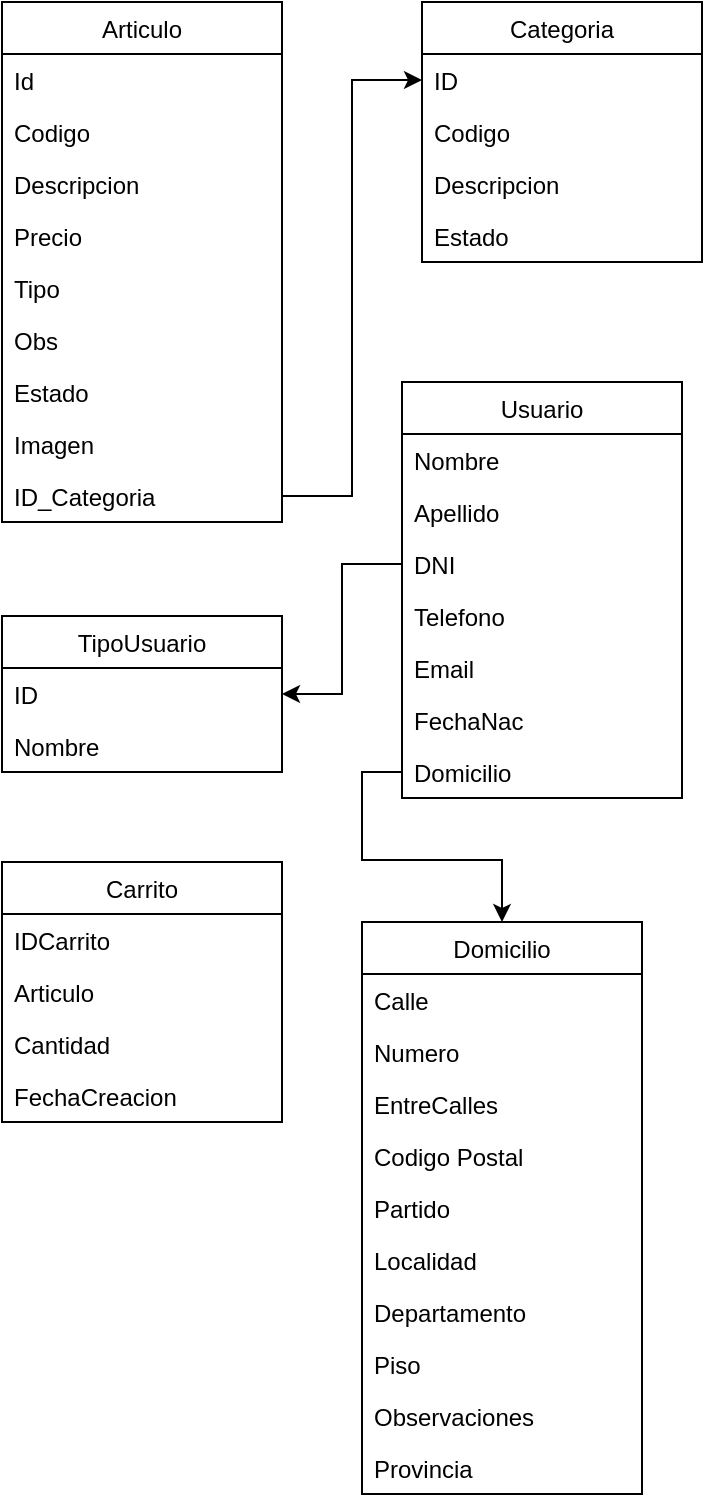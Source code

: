 <mxfile version="18.2.0" type="github">
  <diagram name="Page-1" id="58cdce13-f638-feb5-8d6f-7d28b1aa9fa0">
    <mxGraphModel dx="1504" dy="644" grid="1" gridSize="10" guides="1" tooltips="1" connect="1" arrows="1" fold="1" page="1" pageScale="1" pageWidth="1100" pageHeight="850" background="none" math="0" shadow="0">
      <root>
        <mxCell id="0" />
        <mxCell id="1" parent="0" />
        <mxCell id="4r9tOcqemsS-EXLaSC5y-1" value="Articulo" style="swimlane;fontStyle=0;childLayout=stackLayout;horizontal=1;startSize=26;fillColor=none;horizontalStack=0;resizeParent=1;resizeParentMax=0;resizeLast=0;collapsible=1;marginBottom=0;" vertex="1" parent="1">
          <mxGeometry x="400" y="40" width="140" height="260" as="geometry" />
        </mxCell>
        <mxCell id="4r9tOcqemsS-EXLaSC5y-2" value="Id" style="text;strokeColor=none;fillColor=none;align=left;verticalAlign=top;spacingLeft=4;spacingRight=4;overflow=hidden;rotatable=0;points=[[0,0.5],[1,0.5]];portConstraint=eastwest;" vertex="1" parent="4r9tOcqemsS-EXLaSC5y-1">
          <mxGeometry y="26" width="140" height="26" as="geometry" />
        </mxCell>
        <mxCell id="4r9tOcqemsS-EXLaSC5y-3" value="Codigo" style="text;strokeColor=none;fillColor=none;align=left;verticalAlign=top;spacingLeft=4;spacingRight=4;overflow=hidden;rotatable=0;points=[[0,0.5],[1,0.5]];portConstraint=eastwest;" vertex="1" parent="4r9tOcqemsS-EXLaSC5y-1">
          <mxGeometry y="52" width="140" height="26" as="geometry" />
        </mxCell>
        <mxCell id="4r9tOcqemsS-EXLaSC5y-4" value="Descripcion" style="text;strokeColor=none;fillColor=none;align=left;verticalAlign=top;spacingLeft=4;spacingRight=4;overflow=hidden;rotatable=0;points=[[0,0.5],[1,0.5]];portConstraint=eastwest;" vertex="1" parent="4r9tOcqemsS-EXLaSC5y-1">
          <mxGeometry y="78" width="140" height="26" as="geometry" />
        </mxCell>
        <mxCell id="4r9tOcqemsS-EXLaSC5y-13" value="Precio" style="text;strokeColor=none;fillColor=none;align=left;verticalAlign=top;spacingLeft=4;spacingRight=4;overflow=hidden;rotatable=0;points=[[0,0.5],[1,0.5]];portConstraint=eastwest;" vertex="1" parent="4r9tOcqemsS-EXLaSC5y-1">
          <mxGeometry y="104" width="140" height="26" as="geometry" />
        </mxCell>
        <mxCell id="4r9tOcqemsS-EXLaSC5y-14" value="Tipo" style="text;strokeColor=none;fillColor=none;align=left;verticalAlign=top;spacingLeft=4;spacingRight=4;overflow=hidden;rotatable=0;points=[[0,0.5],[1,0.5]];portConstraint=eastwest;" vertex="1" parent="4r9tOcqemsS-EXLaSC5y-1">
          <mxGeometry y="130" width="140" height="26" as="geometry" />
        </mxCell>
        <mxCell id="4r9tOcqemsS-EXLaSC5y-15" value="Obs" style="text;strokeColor=none;fillColor=none;align=left;verticalAlign=top;spacingLeft=4;spacingRight=4;overflow=hidden;rotatable=0;points=[[0,0.5],[1,0.5]];portConstraint=eastwest;" vertex="1" parent="4r9tOcqemsS-EXLaSC5y-1">
          <mxGeometry y="156" width="140" height="26" as="geometry" />
        </mxCell>
        <mxCell id="4r9tOcqemsS-EXLaSC5y-16" value="Estado" style="text;strokeColor=none;fillColor=none;align=left;verticalAlign=top;spacingLeft=4;spacingRight=4;overflow=hidden;rotatable=0;points=[[0,0.5],[1,0.5]];portConstraint=eastwest;" vertex="1" parent="4r9tOcqemsS-EXLaSC5y-1">
          <mxGeometry y="182" width="140" height="26" as="geometry" />
        </mxCell>
        <mxCell id="4r9tOcqemsS-EXLaSC5y-38" value="Imagen" style="text;strokeColor=none;fillColor=none;align=left;verticalAlign=top;spacingLeft=4;spacingRight=4;overflow=hidden;rotatable=0;points=[[0,0.5],[1,0.5]];portConstraint=eastwest;" vertex="1" parent="4r9tOcqemsS-EXLaSC5y-1">
          <mxGeometry y="208" width="140" height="26" as="geometry" />
        </mxCell>
        <mxCell id="4r9tOcqemsS-EXLaSC5y-17" value="ID_Categoria" style="text;strokeColor=none;fillColor=none;align=left;verticalAlign=top;spacingLeft=4;spacingRight=4;overflow=hidden;rotatable=0;points=[[0,0.5],[1,0.5]];portConstraint=eastwest;" vertex="1" parent="4r9tOcqemsS-EXLaSC5y-1">
          <mxGeometry y="234" width="140" height="26" as="geometry" />
        </mxCell>
        <mxCell id="4r9tOcqemsS-EXLaSC5y-9" value="Categoria" style="swimlane;fontStyle=0;childLayout=stackLayout;horizontal=1;startSize=26;fillColor=none;horizontalStack=0;resizeParent=1;resizeParentMax=0;resizeLast=0;collapsible=1;marginBottom=0;" vertex="1" parent="1">
          <mxGeometry x="610" y="40" width="140" height="130" as="geometry" />
        </mxCell>
        <mxCell id="4r9tOcqemsS-EXLaSC5y-10" value="ID" style="text;strokeColor=none;fillColor=none;align=left;verticalAlign=top;spacingLeft=4;spacingRight=4;overflow=hidden;rotatable=0;points=[[0,0.5],[1,0.5]];portConstraint=eastwest;" vertex="1" parent="4r9tOcqemsS-EXLaSC5y-9">
          <mxGeometry y="26" width="140" height="26" as="geometry" />
        </mxCell>
        <mxCell id="4r9tOcqemsS-EXLaSC5y-11" value="Codigo" style="text;strokeColor=none;fillColor=none;align=left;verticalAlign=top;spacingLeft=4;spacingRight=4;overflow=hidden;rotatable=0;points=[[0,0.5],[1,0.5]];portConstraint=eastwest;" vertex="1" parent="4r9tOcqemsS-EXLaSC5y-9">
          <mxGeometry y="52" width="140" height="26" as="geometry" />
        </mxCell>
        <mxCell id="4r9tOcqemsS-EXLaSC5y-12" value="Descripcion" style="text;strokeColor=none;fillColor=none;align=left;verticalAlign=top;spacingLeft=4;spacingRight=4;overflow=hidden;rotatable=0;points=[[0,0.5],[1,0.5]];portConstraint=eastwest;" vertex="1" parent="4r9tOcqemsS-EXLaSC5y-9">
          <mxGeometry y="78" width="140" height="26" as="geometry" />
        </mxCell>
        <mxCell id="4r9tOcqemsS-EXLaSC5y-18" value="Estado" style="text;strokeColor=none;fillColor=none;align=left;verticalAlign=top;spacingLeft=4;spacingRight=4;overflow=hidden;rotatable=0;points=[[0,0.5],[1,0.5]];portConstraint=eastwest;" vertex="1" parent="4r9tOcqemsS-EXLaSC5y-9">
          <mxGeometry y="104" width="140" height="26" as="geometry" />
        </mxCell>
        <mxCell id="4r9tOcqemsS-EXLaSC5y-19" value="Usuario" style="swimlane;fontStyle=0;childLayout=stackLayout;horizontal=1;startSize=26;fillColor=none;horizontalStack=0;resizeParent=1;resizeParentMax=0;resizeLast=0;collapsible=1;marginBottom=0;" vertex="1" parent="1">
          <mxGeometry x="600" y="230" width="140" height="208" as="geometry" />
        </mxCell>
        <mxCell id="4r9tOcqemsS-EXLaSC5y-21" value="Nombre" style="text;strokeColor=none;fillColor=none;align=left;verticalAlign=top;spacingLeft=4;spacingRight=4;overflow=hidden;rotatable=0;points=[[0,0.5],[1,0.5]];portConstraint=eastwest;" vertex="1" parent="4r9tOcqemsS-EXLaSC5y-19">
          <mxGeometry y="26" width="140" height="26" as="geometry" />
        </mxCell>
        <mxCell id="4r9tOcqemsS-EXLaSC5y-22" value="Apellido" style="text;strokeColor=none;fillColor=none;align=left;verticalAlign=top;spacingLeft=4;spacingRight=4;overflow=hidden;rotatable=0;points=[[0,0.5],[1,0.5]];portConstraint=eastwest;" vertex="1" parent="4r9tOcqemsS-EXLaSC5y-19">
          <mxGeometry y="52" width="140" height="26" as="geometry" />
        </mxCell>
        <mxCell id="4r9tOcqemsS-EXLaSC5y-23" value="DNI" style="text;strokeColor=none;fillColor=none;align=left;verticalAlign=top;spacingLeft=4;spacingRight=4;overflow=hidden;rotatable=0;points=[[0,0.5],[1,0.5]];portConstraint=eastwest;" vertex="1" parent="4r9tOcqemsS-EXLaSC5y-19">
          <mxGeometry y="78" width="140" height="26" as="geometry" />
        </mxCell>
        <mxCell id="4r9tOcqemsS-EXLaSC5y-27" value="Telefono" style="text;strokeColor=none;fillColor=none;align=left;verticalAlign=top;spacingLeft=4;spacingRight=4;overflow=hidden;rotatable=0;points=[[0,0.5],[1,0.5]];portConstraint=eastwest;" vertex="1" parent="4r9tOcqemsS-EXLaSC5y-19">
          <mxGeometry y="104" width="140" height="26" as="geometry" />
        </mxCell>
        <mxCell id="4r9tOcqemsS-EXLaSC5y-24" value="Email" style="text;strokeColor=none;fillColor=none;align=left;verticalAlign=top;spacingLeft=4;spacingRight=4;overflow=hidden;rotatable=0;points=[[0,0.5],[1,0.5]];portConstraint=eastwest;" vertex="1" parent="4r9tOcqemsS-EXLaSC5y-19">
          <mxGeometry y="130" width="140" height="26" as="geometry" />
        </mxCell>
        <mxCell id="4r9tOcqemsS-EXLaSC5y-25" value="FechaNac" style="text;strokeColor=none;fillColor=none;align=left;verticalAlign=top;spacingLeft=4;spacingRight=4;overflow=hidden;rotatable=0;points=[[0,0.5],[1,0.5]];portConstraint=eastwest;" vertex="1" parent="4r9tOcqemsS-EXLaSC5y-19">
          <mxGeometry y="156" width="140" height="26" as="geometry" />
        </mxCell>
        <mxCell id="4r9tOcqemsS-EXLaSC5y-67" value="Domicilio" style="text;strokeColor=none;fillColor=none;align=left;verticalAlign=top;spacingLeft=4;spacingRight=4;overflow=hidden;rotatable=0;points=[[0,0.5],[1,0.5]];portConstraint=eastwest;" vertex="1" parent="4r9tOcqemsS-EXLaSC5y-19">
          <mxGeometry y="182" width="140" height="26" as="geometry" />
        </mxCell>
        <mxCell id="4r9tOcqemsS-EXLaSC5y-29" value="Domicilio" style="swimlane;fontStyle=0;childLayout=stackLayout;horizontal=1;startSize=26;fillColor=none;horizontalStack=0;resizeParent=1;resizeParentMax=0;resizeLast=0;collapsible=1;marginBottom=0;" vertex="1" parent="1">
          <mxGeometry x="580" y="500" width="140" height="286" as="geometry" />
        </mxCell>
        <mxCell id="4r9tOcqemsS-EXLaSC5y-37" value="Calle" style="text;strokeColor=none;fillColor=none;align=left;verticalAlign=top;spacingLeft=4;spacingRight=4;overflow=hidden;rotatable=0;points=[[0,0.5],[1,0.5]];portConstraint=eastwest;" vertex="1" parent="4r9tOcqemsS-EXLaSC5y-29">
          <mxGeometry y="26" width="140" height="26" as="geometry" />
        </mxCell>
        <mxCell id="4r9tOcqemsS-EXLaSC5y-31" value="Numero" style="text;strokeColor=none;fillColor=none;align=left;verticalAlign=top;spacingLeft=4;spacingRight=4;overflow=hidden;rotatable=0;points=[[0,0.5],[1,0.5]];portConstraint=eastwest;" vertex="1" parent="4r9tOcqemsS-EXLaSC5y-29">
          <mxGeometry y="52" width="140" height="26" as="geometry" />
        </mxCell>
        <mxCell id="4r9tOcqemsS-EXLaSC5y-32" value="EntreCalles" style="text;strokeColor=none;fillColor=none;align=left;verticalAlign=top;spacingLeft=4;spacingRight=4;overflow=hidden;rotatable=0;points=[[0,0.5],[1,0.5]];portConstraint=eastwest;" vertex="1" parent="4r9tOcqemsS-EXLaSC5y-29">
          <mxGeometry y="78" width="140" height="26" as="geometry" />
        </mxCell>
        <mxCell id="4r9tOcqemsS-EXLaSC5y-33" value="Codigo Postal" style="text;strokeColor=none;fillColor=none;align=left;verticalAlign=top;spacingLeft=4;spacingRight=4;overflow=hidden;rotatable=0;points=[[0,0.5],[1,0.5]];portConstraint=eastwest;" vertex="1" parent="4r9tOcqemsS-EXLaSC5y-29">
          <mxGeometry y="104" width="140" height="26" as="geometry" />
        </mxCell>
        <mxCell id="4r9tOcqemsS-EXLaSC5y-56" value="Partido" style="text;strokeColor=none;fillColor=none;align=left;verticalAlign=top;spacingLeft=4;spacingRight=4;overflow=hidden;rotatable=0;points=[[0,0.5],[1,0.5]];portConstraint=eastwest;" vertex="1" parent="4r9tOcqemsS-EXLaSC5y-29">
          <mxGeometry y="130" width="140" height="26" as="geometry" />
        </mxCell>
        <mxCell id="4r9tOcqemsS-EXLaSC5y-34" value="Localidad" style="text;strokeColor=none;fillColor=none;align=left;verticalAlign=top;spacingLeft=4;spacingRight=4;overflow=hidden;rotatable=0;points=[[0,0.5],[1,0.5]];portConstraint=eastwest;" vertex="1" parent="4r9tOcqemsS-EXLaSC5y-29">
          <mxGeometry y="156" width="140" height="26" as="geometry" />
        </mxCell>
        <mxCell id="4r9tOcqemsS-EXLaSC5y-57" value="Departamento" style="text;strokeColor=none;fillColor=none;align=left;verticalAlign=top;spacingLeft=4;spacingRight=4;overflow=hidden;rotatable=0;points=[[0,0.5],[1,0.5]];portConstraint=eastwest;" vertex="1" parent="4r9tOcqemsS-EXLaSC5y-29">
          <mxGeometry y="182" width="140" height="26" as="geometry" />
        </mxCell>
        <mxCell id="4r9tOcqemsS-EXLaSC5y-58" value="Piso" style="text;strokeColor=none;fillColor=none;align=left;verticalAlign=top;spacingLeft=4;spacingRight=4;overflow=hidden;rotatable=0;points=[[0,0.5],[1,0.5]];portConstraint=eastwest;" vertex="1" parent="4r9tOcqemsS-EXLaSC5y-29">
          <mxGeometry y="208" width="140" height="26" as="geometry" />
        </mxCell>
        <mxCell id="4r9tOcqemsS-EXLaSC5y-59" value="Observaciones" style="text;strokeColor=none;fillColor=none;align=left;verticalAlign=top;spacingLeft=4;spacingRight=4;overflow=hidden;rotatable=0;points=[[0,0.5],[1,0.5]];portConstraint=eastwest;" vertex="1" parent="4r9tOcqemsS-EXLaSC5y-29">
          <mxGeometry y="234" width="140" height="26" as="geometry" />
        </mxCell>
        <mxCell id="4r9tOcqemsS-EXLaSC5y-35" value="Provincia" style="text;strokeColor=none;fillColor=none;align=left;verticalAlign=top;spacingLeft=4;spacingRight=4;overflow=hidden;rotatable=0;points=[[0,0.5],[1,0.5]];portConstraint=eastwest;" vertex="1" parent="4r9tOcqemsS-EXLaSC5y-29">
          <mxGeometry y="260" width="140" height="26" as="geometry" />
        </mxCell>
        <mxCell id="4r9tOcqemsS-EXLaSC5y-49" value="Carrito" style="swimlane;fontStyle=0;childLayout=stackLayout;horizontal=1;startSize=26;fillColor=none;horizontalStack=0;resizeParent=1;resizeParentMax=0;resizeLast=0;collapsible=1;marginBottom=0;" vertex="1" parent="1">
          <mxGeometry x="400" y="470" width="140" height="130" as="geometry" />
        </mxCell>
        <mxCell id="4r9tOcqemsS-EXLaSC5y-50" value="IDCarrito" style="text;strokeColor=none;fillColor=none;align=left;verticalAlign=top;spacingLeft=4;spacingRight=4;overflow=hidden;rotatable=0;points=[[0,0.5],[1,0.5]];portConstraint=eastwest;" vertex="1" parent="4r9tOcqemsS-EXLaSC5y-49">
          <mxGeometry y="26" width="140" height="26" as="geometry" />
        </mxCell>
        <mxCell id="4r9tOcqemsS-EXLaSC5y-51" value="Articulo" style="text;strokeColor=none;fillColor=none;align=left;verticalAlign=top;spacingLeft=4;spacingRight=4;overflow=hidden;rotatable=0;points=[[0,0.5],[1,0.5]];portConstraint=eastwest;" vertex="1" parent="4r9tOcqemsS-EXLaSC5y-49">
          <mxGeometry y="52" width="140" height="26" as="geometry" />
        </mxCell>
        <mxCell id="4r9tOcqemsS-EXLaSC5y-52" value="Cantidad" style="text;strokeColor=none;fillColor=none;align=left;verticalAlign=top;spacingLeft=4;spacingRight=4;overflow=hidden;rotatable=0;points=[[0,0.5],[1,0.5]];portConstraint=eastwest;" vertex="1" parent="4r9tOcqemsS-EXLaSC5y-49">
          <mxGeometry y="78" width="140" height="26" as="geometry" />
        </mxCell>
        <mxCell id="4r9tOcqemsS-EXLaSC5y-55" value="FechaCreacion" style="text;strokeColor=none;fillColor=none;align=left;verticalAlign=top;spacingLeft=4;spacingRight=4;overflow=hidden;rotatable=0;points=[[0,0.5],[1,0.5]];portConstraint=eastwest;" vertex="1" parent="4r9tOcqemsS-EXLaSC5y-49">
          <mxGeometry y="104" width="140" height="26" as="geometry" />
        </mxCell>
        <mxCell id="4r9tOcqemsS-EXLaSC5y-60" value="TipoUsuario" style="swimlane;fontStyle=0;childLayout=stackLayout;horizontal=1;startSize=26;fillColor=none;horizontalStack=0;resizeParent=1;resizeParentMax=0;resizeLast=0;collapsible=1;marginBottom=0;" vertex="1" parent="1">
          <mxGeometry x="400" y="347" width="140" height="78" as="geometry" />
        </mxCell>
        <mxCell id="4r9tOcqemsS-EXLaSC5y-61" value="ID" style="text;strokeColor=none;fillColor=none;align=left;verticalAlign=top;spacingLeft=4;spacingRight=4;overflow=hidden;rotatable=0;points=[[0,0.5],[1,0.5]];portConstraint=eastwest;" vertex="1" parent="4r9tOcqemsS-EXLaSC5y-60">
          <mxGeometry y="26" width="140" height="26" as="geometry" />
        </mxCell>
        <mxCell id="4r9tOcqemsS-EXLaSC5y-62" value="Nombre" style="text;strokeColor=none;fillColor=none;align=left;verticalAlign=top;spacingLeft=4;spacingRight=4;overflow=hidden;rotatable=0;points=[[0,0.5],[1,0.5]];portConstraint=eastwest;" vertex="1" parent="4r9tOcqemsS-EXLaSC5y-60">
          <mxGeometry y="52" width="140" height="26" as="geometry" />
        </mxCell>
        <mxCell id="4r9tOcqemsS-EXLaSC5y-65" style="edgeStyle=orthogonalEdgeStyle;rounded=0;orthogonalLoop=1;jettySize=auto;html=1;" edge="1" parent="1" source="4r9tOcqemsS-EXLaSC5y-17" target="4r9tOcqemsS-EXLaSC5y-10">
          <mxGeometry relative="1" as="geometry" />
        </mxCell>
        <mxCell id="4r9tOcqemsS-EXLaSC5y-66" style="edgeStyle=orthogonalEdgeStyle;rounded=0;orthogonalLoop=1;jettySize=auto;html=1;" edge="1" parent="1" source="4r9tOcqemsS-EXLaSC5y-23" target="4r9tOcqemsS-EXLaSC5y-61">
          <mxGeometry relative="1" as="geometry" />
        </mxCell>
        <mxCell id="4r9tOcqemsS-EXLaSC5y-68" style="edgeStyle=orthogonalEdgeStyle;rounded=0;orthogonalLoop=1;jettySize=auto;html=1;" edge="1" parent="1" source="4r9tOcqemsS-EXLaSC5y-67" target="4r9tOcqemsS-EXLaSC5y-29">
          <mxGeometry relative="1" as="geometry" />
        </mxCell>
      </root>
    </mxGraphModel>
  </diagram>
</mxfile>
